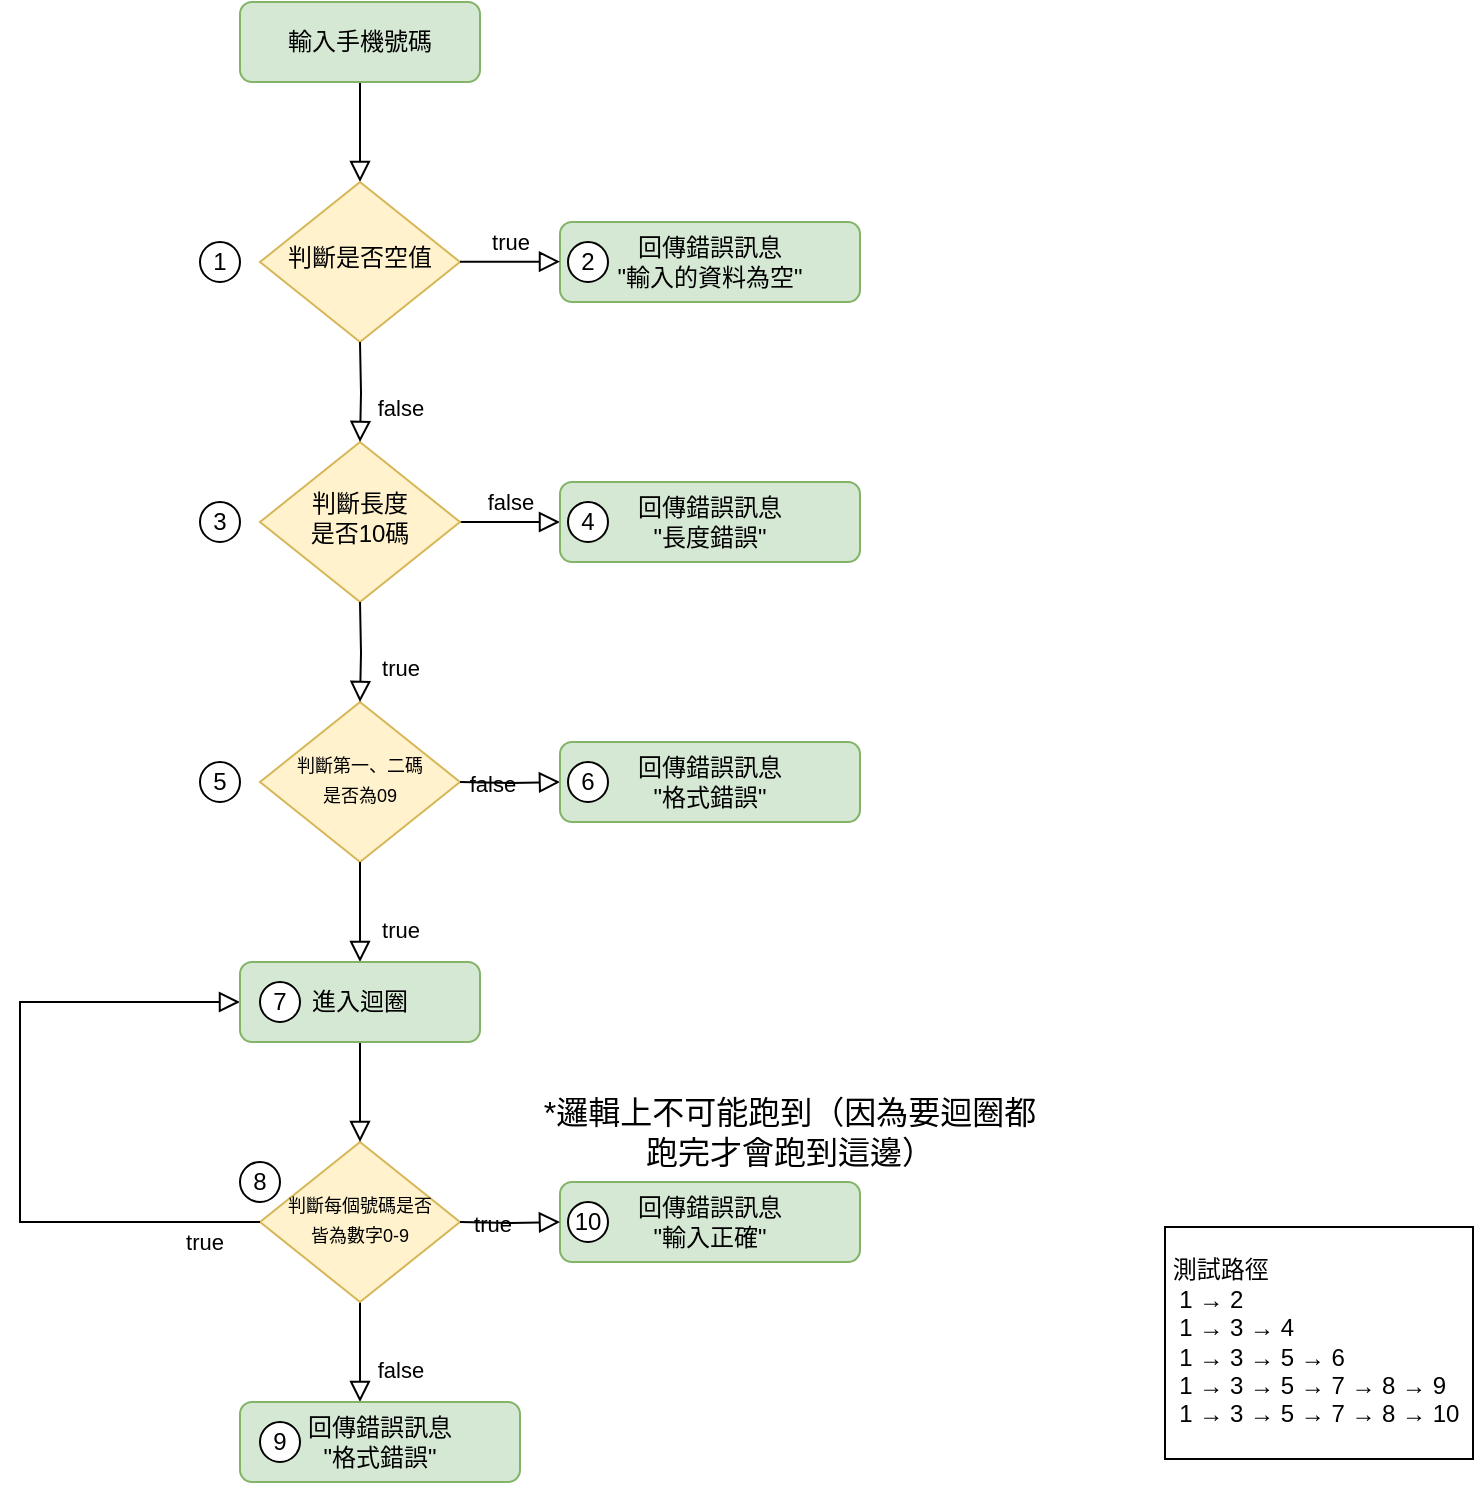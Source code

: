 <mxfile version="22.0.8" type="device">
  <diagram id="C5RBs43oDa-KdzZeNtuy" name="Page-1">
    <mxGraphModel dx="1224" dy="816" grid="1" gridSize="10" guides="1" tooltips="1" connect="1" arrows="1" fold="1" page="1" pageScale="1" pageWidth="827" pageHeight="1169" math="0" shadow="0">
      <root>
        <mxCell id="WIyWlLk6GJQsqaUBKTNV-0" />
        <mxCell id="WIyWlLk6GJQsqaUBKTNV-1" parent="WIyWlLk6GJQsqaUBKTNV-0" />
        <mxCell id="WIyWlLk6GJQsqaUBKTNV-2" value="" style="rounded=0;html=1;jettySize=auto;orthogonalLoop=1;fontSize=11;endArrow=block;endFill=0;endSize=8;strokeWidth=1;shadow=0;labelBackgroundColor=none;edgeStyle=orthogonalEdgeStyle;" parent="WIyWlLk6GJQsqaUBKTNV-1" source="WIyWlLk6GJQsqaUBKTNV-3" target="WIyWlLk6GJQsqaUBKTNV-6" edge="1">
          <mxGeometry relative="1" as="geometry" />
        </mxCell>
        <mxCell id="WIyWlLk6GJQsqaUBKTNV-3" value="輸入手機號碼" style="rounded=1;whiteSpace=wrap;html=1;fontSize=12;glass=0;strokeWidth=1;shadow=0;fillColor=#d5e8d4;strokeColor=#82b366;" parent="WIyWlLk6GJQsqaUBKTNV-1" vertex="1">
          <mxGeometry x="160" y="80" width="120" height="40" as="geometry" />
        </mxCell>
        <mxCell id="WIyWlLk6GJQsqaUBKTNV-6" value="判斷是否空值" style="rhombus;whiteSpace=wrap;html=1;shadow=0;fontFamily=Helvetica;fontSize=12;align=center;strokeWidth=1;spacing=6;spacingTop=-4;fillColor=#fff2cc;strokeColor=#d6b656;" parent="WIyWlLk6GJQsqaUBKTNV-1" vertex="1">
          <mxGeometry x="170" y="170" width="100" height="80" as="geometry" />
        </mxCell>
        <mxCell id="WIyWlLk6GJQsqaUBKTNV-7" value="回傳錯誤訊息&lt;br&gt;&quot;輸入的資料為空&quot;" style="rounded=1;whiteSpace=wrap;html=1;fontSize=12;glass=0;strokeWidth=1;shadow=0;fillColor=#d5e8d4;strokeColor=#82b366;" parent="WIyWlLk6GJQsqaUBKTNV-1" vertex="1">
          <mxGeometry x="320" y="190" width="150" height="40" as="geometry" />
        </mxCell>
        <mxCell id="WIyWlLk6GJQsqaUBKTNV-8" value="false" style="rounded=0;html=1;jettySize=auto;orthogonalLoop=1;fontSize=11;endArrow=block;endFill=0;endSize=8;strokeWidth=1;shadow=0;labelBackgroundColor=none;edgeStyle=orthogonalEdgeStyle;exitX=0.5;exitY=1;exitDx=0;exitDy=0;exitPerimeter=0;" parent="WIyWlLk6GJQsqaUBKTNV-1" target="WIyWlLk6GJQsqaUBKTNV-11" edge="1">
          <mxGeometry x="0.333" y="20" relative="1" as="geometry">
            <mxPoint as="offset" />
            <mxPoint x="220" y="730" as="sourcePoint" />
            <Array as="points">
              <mxPoint x="220" y="770" />
              <mxPoint x="220" y="770" />
            </Array>
          </mxGeometry>
        </mxCell>
        <mxCell id="WIyWlLk6GJQsqaUBKTNV-9" value="false" style="edgeStyle=orthogonalEdgeStyle;rounded=0;html=1;jettySize=auto;orthogonalLoop=1;fontSize=11;endArrow=block;endFill=0;endSize=8;strokeWidth=1;shadow=0;labelBackgroundColor=none;" parent="WIyWlLk6GJQsqaUBKTNV-1" source="WIyWlLk6GJQsqaUBKTNV-10" target="WIyWlLk6GJQsqaUBKTNV-12" edge="1">
          <mxGeometry y="10" relative="1" as="geometry">
            <mxPoint as="offset" />
          </mxGeometry>
        </mxCell>
        <mxCell id="WIyWlLk6GJQsqaUBKTNV-10" value="判斷長度&lt;br&gt;是否10碼" style="rhombus;whiteSpace=wrap;html=1;shadow=0;fontFamily=Helvetica;fontSize=12;align=center;strokeWidth=1;spacing=6;spacingTop=-4;fillColor=#fff2cc;strokeColor=#d6b656;" parent="WIyWlLk6GJQsqaUBKTNV-1" vertex="1">
          <mxGeometry x="170" y="300" width="100" height="80" as="geometry" />
        </mxCell>
        <mxCell id="WIyWlLk6GJQsqaUBKTNV-11" value="回傳錯誤訊息&lt;br&gt;&quot;格式錯誤&quot;" style="rounded=1;whiteSpace=wrap;html=1;fontSize=12;glass=0;strokeWidth=1;shadow=0;fillColor=#d5e8d4;strokeColor=#82b366;" parent="WIyWlLk6GJQsqaUBKTNV-1" vertex="1">
          <mxGeometry x="160" y="780" width="140" height="40" as="geometry" />
        </mxCell>
        <mxCell id="WIyWlLk6GJQsqaUBKTNV-12" value="回傳錯誤訊息&lt;br&gt;&quot;長度錯誤&quot;" style="rounded=1;whiteSpace=wrap;html=1;fontSize=12;glass=0;strokeWidth=1;shadow=0;fillColor=#d5e8d4;strokeColor=#82b366;" parent="WIyWlLk6GJQsqaUBKTNV-1" vertex="1">
          <mxGeometry x="320" y="320" width="150" height="40" as="geometry" />
        </mxCell>
        <mxCell id="4y3r99vegQgZiO8xR9hq-0" value="false" style="rounded=0;html=1;jettySize=auto;orthogonalLoop=1;fontSize=11;endArrow=block;endFill=0;endSize=8;strokeWidth=1;shadow=0;labelBackgroundColor=none;edgeStyle=orthogonalEdgeStyle;entryX=0.5;entryY=0;entryDx=0;entryDy=0;" parent="WIyWlLk6GJQsqaUBKTNV-1" target="WIyWlLk6GJQsqaUBKTNV-10" edge="1">
          <mxGeometry x="0.333" y="20" relative="1" as="geometry">
            <mxPoint as="offset" />
            <mxPoint x="220" y="250" as="sourcePoint" />
            <mxPoint x="219.83" y="290" as="targetPoint" />
            <Array as="points" />
          </mxGeometry>
        </mxCell>
        <mxCell id="4y3r99vegQgZiO8xR9hq-1" value="true" style="edgeStyle=orthogonalEdgeStyle;rounded=0;html=1;jettySize=auto;orthogonalLoop=1;fontSize=11;endArrow=block;endFill=0;endSize=8;strokeWidth=1;shadow=0;labelBackgroundColor=none;" parent="WIyWlLk6GJQsqaUBKTNV-1" edge="1">
          <mxGeometry y="10" relative="1" as="geometry">
            <mxPoint as="offset" />
            <mxPoint x="270" y="209.83" as="sourcePoint" />
            <mxPoint x="320" y="209.83" as="targetPoint" />
          </mxGeometry>
        </mxCell>
        <mxCell id="4y3r99vegQgZiO8xR9hq-8" value="&lt;font style=&quot;font-size: 9px&quot;&gt;判斷第一、二碼&lt;br&gt;是否為09&lt;/font&gt;" style="rhombus;whiteSpace=wrap;html=1;shadow=0;fontFamily=Helvetica;fontSize=12;align=center;strokeWidth=1;spacing=6;spacingTop=-4;fillColor=#fff2cc;strokeColor=#d6b656;" parent="WIyWlLk6GJQsqaUBKTNV-1" vertex="1">
          <mxGeometry x="170" y="430" width="100" height="80" as="geometry" />
        </mxCell>
        <mxCell id="4y3r99vegQgZiO8xR9hq-9" value="true" style="rounded=0;html=1;jettySize=auto;orthogonalLoop=1;fontSize=11;endArrow=block;endFill=0;endSize=8;strokeWidth=1;shadow=0;labelBackgroundColor=none;edgeStyle=orthogonalEdgeStyle;entryX=0.5;entryY=0;entryDx=0;entryDy=0;" parent="WIyWlLk6GJQsqaUBKTNV-1" target="4y3r99vegQgZiO8xR9hq-8" edge="1">
          <mxGeometry x="0.333" y="20" relative="1" as="geometry">
            <mxPoint as="offset" />
            <mxPoint x="220" y="380" as="sourcePoint" />
            <mxPoint x="219.83" y="420" as="targetPoint" />
            <Array as="points" />
          </mxGeometry>
        </mxCell>
        <mxCell id="4y3r99vegQgZiO8xR9hq-12" value="&lt;font style=&quot;font-size: 9px&quot;&gt;判斷每個號碼是否&lt;br&gt;皆為數字0-9&lt;br&gt;&lt;/font&gt;" style="rhombus;whiteSpace=wrap;html=1;shadow=0;fontFamily=Helvetica;fontSize=12;align=center;strokeWidth=1;spacing=6;spacingTop=-4;fillColor=#fff2cc;strokeColor=#d6b656;" parent="WIyWlLk6GJQsqaUBKTNV-1" vertex="1">
          <mxGeometry x="170" y="650" width="100" height="80" as="geometry" />
        </mxCell>
        <mxCell id="4y3r99vegQgZiO8xR9hq-13" value="true" style="rounded=0;html=1;jettySize=auto;orthogonalLoop=1;fontSize=11;endArrow=block;endFill=0;endSize=8;strokeWidth=1;shadow=0;labelBackgroundColor=none;edgeStyle=orthogonalEdgeStyle;" parent="WIyWlLk6GJQsqaUBKTNV-1" edge="1">
          <mxGeometry x="0.333" y="20" relative="1" as="geometry">
            <mxPoint as="offset" />
            <mxPoint x="220" y="510" as="sourcePoint" />
            <mxPoint x="220" y="560" as="targetPoint" />
            <Array as="points">
              <mxPoint x="220" y="530" />
            </Array>
          </mxGeometry>
        </mxCell>
        <mxCell id="4y3r99vegQgZiO8xR9hq-14" value="true" style="edgeStyle=orthogonalEdgeStyle;rounded=0;html=1;jettySize=auto;orthogonalLoop=1;fontSize=11;endArrow=block;endFill=0;endSize=8;strokeWidth=1;shadow=0;labelBackgroundColor=none;entryX=0;entryY=0.5;entryDx=0;entryDy=0;" parent="WIyWlLk6GJQsqaUBKTNV-1" target="4y3r99vegQgZiO8xR9hq-35" edge="1">
          <mxGeometry x="-0.833" y="10" relative="1" as="geometry">
            <mxPoint as="offset" />
            <mxPoint x="170" y="690" as="sourcePoint" />
            <mxPoint x="220" y="620" as="targetPoint" />
            <Array as="points">
              <mxPoint x="50" y="690" />
              <mxPoint x="50" y="580" />
            </Array>
          </mxGeometry>
        </mxCell>
        <mxCell id="4y3r99vegQgZiO8xR9hq-21" value="1" style="ellipse;whiteSpace=wrap;html=1;aspect=fixed;" parent="WIyWlLk6GJQsqaUBKTNV-1" vertex="1">
          <mxGeometry x="140" y="200" width="20" height="20" as="geometry" />
        </mxCell>
        <mxCell id="4y3r99vegQgZiO8xR9hq-24" value="3" style="ellipse;whiteSpace=wrap;html=1;aspect=fixed;" parent="WIyWlLk6GJQsqaUBKTNV-1" vertex="1">
          <mxGeometry x="140" y="330" width="20" height="20" as="geometry" />
        </mxCell>
        <mxCell id="4y3r99vegQgZiO8xR9hq-25" value="5" style="ellipse;whiteSpace=wrap;html=1;aspect=fixed;" parent="WIyWlLk6GJQsqaUBKTNV-1" vertex="1">
          <mxGeometry x="140" y="460" width="20" height="20" as="geometry" />
        </mxCell>
        <mxCell id="4y3r99vegQgZiO8xR9hq-26" value="2" style="ellipse;whiteSpace=wrap;html=1;aspect=fixed;" parent="WIyWlLk6GJQsqaUBKTNV-1" vertex="1">
          <mxGeometry x="324" y="200" width="20" height="20" as="geometry" />
        </mxCell>
        <mxCell id="4y3r99vegQgZiO8xR9hq-27" value="4" style="ellipse;whiteSpace=wrap;html=1;aspect=fixed;" parent="WIyWlLk6GJQsqaUBKTNV-1" vertex="1">
          <mxGeometry x="324" y="330" width="20" height="20" as="geometry" />
        </mxCell>
        <mxCell id="4y3r99vegQgZiO8xR9hq-28" value="false" style="edgeStyle=orthogonalEdgeStyle;rounded=0;html=1;jettySize=auto;orthogonalLoop=1;fontSize=11;endArrow=block;endFill=0;endSize=8;strokeWidth=1;shadow=0;labelBackgroundColor=none;" parent="WIyWlLk6GJQsqaUBKTNV-1" target="4y3r99vegQgZiO8xR9hq-29" edge="1">
          <mxGeometry y="10" relative="1" as="geometry">
            <mxPoint as="offset" />
            <mxPoint x="270" y="470" as="sourcePoint" />
          </mxGeometry>
        </mxCell>
        <mxCell id="4y3r99vegQgZiO8xR9hq-29" value="回傳錯誤訊息&lt;br&gt;&quot;格式錯誤&quot;" style="rounded=1;whiteSpace=wrap;html=1;fontSize=12;glass=0;strokeWidth=1;shadow=0;fillColor=#d5e8d4;strokeColor=#82b366;" parent="WIyWlLk6GJQsqaUBKTNV-1" vertex="1">
          <mxGeometry x="320" y="450" width="150" height="40" as="geometry" />
        </mxCell>
        <mxCell id="4y3r99vegQgZiO8xR9hq-30" value="6" style="ellipse;whiteSpace=wrap;html=1;aspect=fixed;" parent="WIyWlLk6GJQsqaUBKTNV-1" vertex="1">
          <mxGeometry x="324" y="460" width="20" height="20" as="geometry" />
        </mxCell>
        <mxCell id="4y3r99vegQgZiO8xR9hq-34" value="" style="rounded=0;html=1;jettySize=auto;orthogonalLoop=1;fontSize=11;endArrow=block;endFill=0;endSize=8;strokeWidth=1;shadow=0;labelBackgroundColor=none;edgeStyle=orthogonalEdgeStyle;" parent="WIyWlLk6GJQsqaUBKTNV-1" source="4y3r99vegQgZiO8xR9hq-35" edge="1">
          <mxGeometry relative="1" as="geometry">
            <mxPoint x="220.0" y="650" as="targetPoint" />
          </mxGeometry>
        </mxCell>
        <mxCell id="4y3r99vegQgZiO8xR9hq-35" value="進入迴圈" style="rounded=1;whiteSpace=wrap;html=1;fontSize=12;glass=0;strokeWidth=1;shadow=0;fillColor=#d5e8d4;strokeColor=#82b366;" parent="WIyWlLk6GJQsqaUBKTNV-1" vertex="1">
          <mxGeometry x="160" y="560" width="120" height="40" as="geometry" />
        </mxCell>
        <mxCell id="4y3r99vegQgZiO8xR9hq-36" value="7" style="ellipse;whiteSpace=wrap;html=1;aspect=fixed;" parent="WIyWlLk6GJQsqaUBKTNV-1" vertex="1">
          <mxGeometry x="170" y="570" width="20" height="20" as="geometry" />
        </mxCell>
        <mxCell id="4y3r99vegQgZiO8xR9hq-37" value="8" style="ellipse;whiteSpace=wrap;html=1;aspect=fixed;" parent="WIyWlLk6GJQsqaUBKTNV-1" vertex="1">
          <mxGeometry x="160" y="660" width="20" height="20" as="geometry" />
        </mxCell>
        <mxCell id="4y3r99vegQgZiO8xR9hq-38" value="9" style="ellipse;whiteSpace=wrap;html=1;aspect=fixed;" parent="WIyWlLk6GJQsqaUBKTNV-1" vertex="1">
          <mxGeometry x="170" y="790" width="20" height="20" as="geometry" />
        </mxCell>
        <mxCell id="4y3r99vegQgZiO8xR9hq-45" value="回傳錯誤訊息&lt;br&gt;&quot;輸入正確&quot;" style="rounded=1;whiteSpace=wrap;html=1;fontSize=12;glass=0;strokeWidth=1;shadow=0;fillColor=#d5e8d4;strokeColor=#82b366;" parent="WIyWlLk6GJQsqaUBKTNV-1" vertex="1">
          <mxGeometry x="320" y="670" width="150" height="40" as="geometry" />
        </mxCell>
        <mxCell id="4y3r99vegQgZiO8xR9hq-46" value="true" style="edgeStyle=orthogonalEdgeStyle;rounded=0;html=1;jettySize=auto;orthogonalLoop=1;fontSize=11;endArrow=block;endFill=0;endSize=8;strokeWidth=1;shadow=0;labelBackgroundColor=none;entryX=0;entryY=0.5;entryDx=0;entryDy=0;" parent="WIyWlLk6GJQsqaUBKTNV-1" target="4y3r99vegQgZiO8xR9hq-45" edge="1">
          <mxGeometry y="10" relative="1" as="geometry">
            <mxPoint as="offset" />
            <mxPoint x="270" y="690" as="sourcePoint" />
            <mxPoint x="310" y="689.83" as="targetPoint" />
            <Array as="points" />
          </mxGeometry>
        </mxCell>
        <mxCell id="4y3r99vegQgZiO8xR9hq-47" value="10" style="ellipse;whiteSpace=wrap;html=1;aspect=fixed;" parent="WIyWlLk6GJQsqaUBKTNV-1" vertex="1">
          <mxGeometry x="324" y="680" width="20" height="20" as="geometry" />
        </mxCell>
        <mxCell id="4y3r99vegQgZiO8xR9hq-54" value="&lt;font style=&quot;font-size: 12px&quot;&gt;&amp;nbsp; &lt;br&gt;&amp;nbsp;測試路徑&lt;br&gt;&amp;nbsp; 1 → 2&lt;br&gt;&amp;nbsp; 1&amp;nbsp;→&amp;nbsp;3&amp;nbsp;→&amp;nbsp;4&lt;br&gt;&amp;nbsp; 1&amp;nbsp;→&amp;nbsp;3&amp;nbsp;→&amp;nbsp;5&amp;nbsp;→ 6&lt;br&gt;&amp;nbsp; 1&amp;nbsp;→&amp;nbsp;3&amp;nbsp;→&amp;nbsp;5&amp;nbsp;→&amp;nbsp;7&amp;nbsp;→&amp;nbsp;8&amp;nbsp;→&amp;nbsp;9&lt;br&gt;&amp;nbsp; 1&amp;nbsp;→&amp;nbsp;3&amp;nbsp;→&amp;nbsp;5&amp;nbsp;→&amp;nbsp;7&amp;nbsp;→&amp;nbsp;8&amp;nbsp;→&amp;nbsp;10&amp;nbsp;&amp;nbsp;&lt;br&gt;&lt;br&gt;&lt;/font&gt;" style="text;html=1;strokeColor=none;fillColor=none;align=left;verticalAlign=middle;whiteSpace=wrap;rounded=0;labelBackgroundColor=#ffffff;labelBorderColor=#000000;" parent="WIyWlLk6GJQsqaUBKTNV-1" vertex="1">
          <mxGeometry x="620" y="680" width="160" height="140" as="geometry" />
        </mxCell>
        <mxCell id="5oo8MyZbmjyOpmpGQxy9-0" value="&lt;font style=&quot;font-size: 16px;&quot;&gt;&lt;font style=&quot;font-size: 16px;&quot;&gt;*邏輯上不可能跑到（因為要迴圈都跑完才會跑到這邊&lt;/font&gt;）&lt;/font&gt;" style="text;html=1;strokeColor=none;fillColor=none;align=center;verticalAlign=middle;whiteSpace=wrap;rounded=0;" vertex="1" parent="WIyWlLk6GJQsqaUBKTNV-1">
          <mxGeometry x="310" y="610" width="250" height="70" as="geometry" />
        </mxCell>
      </root>
    </mxGraphModel>
  </diagram>
</mxfile>
